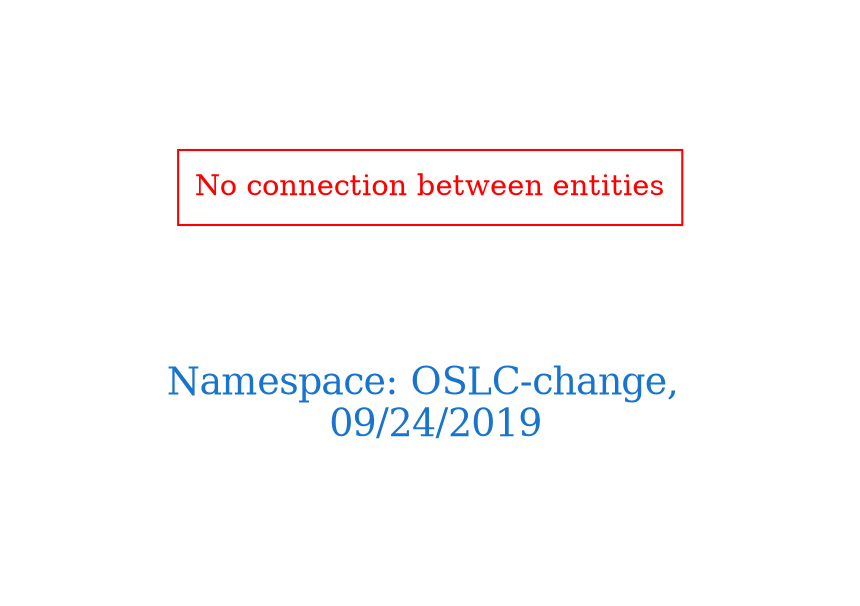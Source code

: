 digraph OGIT_ontology {
 graph [ rankdir= LR,pad=1 
fontsize = 18,
fontcolor= dodgerblue3,label = "\n\n\nNamespace: OSLC-change, \n 09/24/2019"];
node[shape=polygon];
edge [  color="gray81"];

"No connection between entities" [fontcolor = "red",color="red", shape="polygon"]
}
